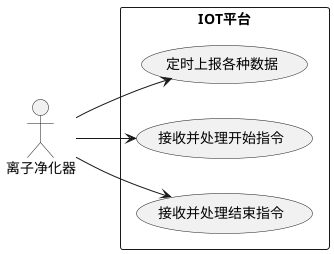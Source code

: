 @startuml 离子净化器用例图

' 定义角色
left to right direction
actor "离子净化器" as Purifier

' 定义用例
rectangle "IOT平台" {
  usecase "定时上报各种数据" as UC1
  usecase "接收并处理开始指令" as UC2
  usecase "接收并处理结束指令" as UC3
}

' 建立关系
Purifier --> UC1
Purifier --> UC2
Purifier --> UC3

@enduml